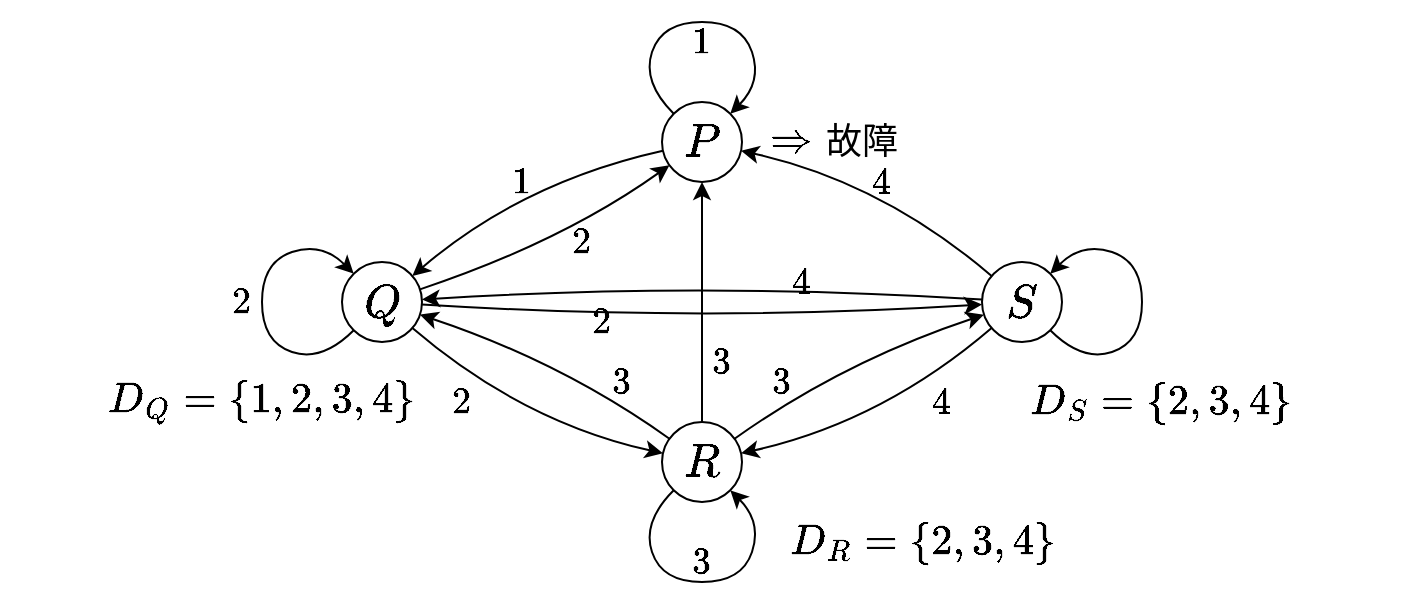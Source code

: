 <mxfile version="20.6.1" type="device"><diagram id="lIlURctpBFSEksVBJOmT" name="ページ1"><mxGraphModel dx="1692" dy="1703" grid="1" gridSize="10" guides="1" tooltips="1" connect="1" arrows="1" fold="1" page="1" pageScale="1" pageWidth="827" pageHeight="1169" math="1" shadow="0"><root><mxCell id="0"/><mxCell id="1" parent="0"/><mxCell id="aVhFmXt1LidmD8iuUSpd-8" value="" style="rounded=0;whiteSpace=wrap;html=1;fontSize=20;fillColor=none;strokeColor=#FFFFFF;" vertex="1" parent="1"><mxGeometry x="-10" y="-10" width="700" height="300" as="geometry"/></mxCell><mxCell id="S8ao46J4iLqzJfQgbNo5-5" value="" style="rounded=0;whiteSpace=wrap;html=1;fontSize=20;fillColor=none;strokeColor=#FFFFFF;" parent="1" vertex="1"><mxGeometry x="-10" y="-10" width="700" height="300" as="geometry"/></mxCell><mxCell id="S8ao46J4iLqzJfQgbNo5-1" value="&lt;font style=&quot;font-size: 20px;&quot;&gt;$$P$$&lt;/font&gt;" style="ellipse;whiteSpace=wrap;html=1;aspect=fixed;" parent="1" vertex="1"><mxGeometry x="320" y="40" width="40" height="40" as="geometry"/></mxCell><mxCell id="S8ao46J4iLqzJfQgbNo5-2" value="&lt;font style=&quot;font-size: 20px;&quot;&gt;$$Q$$&lt;/font&gt;" style="ellipse;whiteSpace=wrap;html=1;aspect=fixed;" parent="1" vertex="1"><mxGeometry x="160" y="120" width="40" height="40" as="geometry"/></mxCell><mxCell id="S8ao46J4iLqzJfQgbNo5-3" value="&lt;font style=&quot;font-size: 20px;&quot;&gt;$$R$$&lt;/font&gt;" style="ellipse;whiteSpace=wrap;html=1;aspect=fixed;" parent="1" vertex="1"><mxGeometry x="320" y="200" width="40" height="40" as="geometry"/></mxCell><mxCell id="S8ao46J4iLqzJfQgbNo5-4" value="&lt;font style=&quot;font-size: 20px;&quot;&gt;$$S$$&lt;/font&gt;" style="ellipse;whiteSpace=wrap;html=1;aspect=fixed;" parent="1" vertex="1"><mxGeometry x="480" y="120" width="40" height="40" as="geometry"/></mxCell><mxCell id="hUWHPjaKGrsjC7gjLTjs-23" value="" style="curved=1;endArrow=classic;html=1;rounded=0;" parent="1" source="S8ao46J4iLqzJfQgbNo5-4" target="S8ao46J4iLqzJfQgbNo5-4" edge="1"><mxGeometry width="50" height="50" relative="1" as="geometry"><mxPoint x="530" y="60" as="sourcePoint"/><mxPoint x="580" y="10" as="targetPoint"/><Array as="points"><mxPoint x="530" y="170"/><mxPoint x="560" y="160"/><mxPoint x="560" y="120"/><mxPoint x="530" y="110"/></Array></mxGeometry></mxCell><mxCell id="aVhFmXt1LidmD8iuUSpd-1" value="" style="curved=1;endArrow=classic;html=1;rounded=0;" edge="1" parent="1" source="S8ao46J4iLqzJfQgbNo5-1" target="S8ao46J4iLqzJfQgbNo5-1"><mxGeometry width="50" height="50" relative="1" as="geometry"><mxPoint x="280" y="50" as="sourcePoint"/><mxPoint x="350" y="-60" as="targetPoint"/><Array as="points"><mxPoint x="310" y="30"/><mxPoint x="320"/><mxPoint x="360"/><mxPoint x="370" y="30"/></Array></mxGeometry></mxCell><mxCell id="aVhFmXt1LidmD8iuUSpd-2" value="" style="curved=1;endArrow=classic;html=1;rounded=0;" edge="1" parent="1" source="S8ao46J4iLqzJfQgbNo5-3" target="S8ao46J4iLqzJfQgbNo5-3"><mxGeometry width="50" height="50" relative="1" as="geometry"><mxPoint x="323.359" y="258.906" as="sourcePoint"/><mxPoint x="356.641" y="258.906" as="targetPoint"/><Array as="points"><mxPoint x="310" y="250"/><mxPoint x="320" y="280"/><mxPoint x="360" y="280"/><mxPoint x="370" y="250"/></Array></mxGeometry></mxCell><mxCell id="aVhFmXt1LidmD8iuUSpd-3" value="" style="curved=1;endArrow=classic;html=1;rounded=0;" edge="1" parent="1" source="S8ao46J4iLqzJfQgbNo5-2" target="S8ao46J4iLqzJfQgbNo5-2"><mxGeometry width="50" height="50" relative="1" as="geometry"><mxPoint x="110" y="170" as="sourcePoint"/><mxPoint x="160" y="120" as="targetPoint"/><Array as="points"><mxPoint x="150" y="170"/><mxPoint x="120" y="160"/><mxPoint x="120" y="120"/><mxPoint x="150" y="110"/></Array></mxGeometry></mxCell><mxCell id="aVhFmXt1LidmD8iuUSpd-5" value="" style="curved=1;endArrow=classic;html=1;rounded=0;" edge="1" parent="1" source="S8ao46J4iLqzJfQgbNo5-3" target="S8ao46J4iLqzJfQgbNo5-2"><mxGeometry width="50" height="50" relative="1" as="geometry"><mxPoint x="290" y="180" as="sourcePoint"/><mxPoint x="340" y="130" as="targetPoint"/><Array as="points"><mxPoint x="270" y="170"/></Array></mxGeometry></mxCell><mxCell id="aVhFmXt1LidmD8iuUSpd-6" value="" style="curved=1;endArrow=classic;html=1;rounded=0;" edge="1" parent="1" source="S8ao46J4iLqzJfQgbNo5-3" target="S8ao46J4iLqzJfQgbNo5-4"><mxGeometry width="50" height="50" relative="1" as="geometry"><mxPoint x="335.858" y="215.858" as="sourcePoint"/><mxPoint x="209.612" y="153.922" as="targetPoint"/><Array as="points"><mxPoint x="410" y="170"/></Array></mxGeometry></mxCell><mxCell id="aVhFmXt1LidmD8iuUSpd-7" value="" style="curved=1;endArrow=classic;html=1;rounded=0;" edge="1" parent="1" source="S8ao46J4iLqzJfQgbNo5-1" target="S8ao46J4iLqzJfQgbNo5-2"><mxGeometry width="50" height="50" relative="1" as="geometry"><mxPoint x="290" y="180" as="sourcePoint"/><mxPoint x="340" y="130" as="targetPoint"/><Array as="points"><mxPoint x="250" y="80"/></Array></mxGeometry></mxCell><mxCell id="aVhFmXt1LidmD8iuUSpd-10" value="" style="curved=1;endArrow=classic;html=1;rounded=0;" edge="1" parent="1" source="S8ao46J4iLqzJfQgbNo5-4" target="S8ao46J4iLqzJfQgbNo5-1"><mxGeometry width="50" height="50" relative="1" as="geometry"><mxPoint x="320" y="140" as="sourcePoint"/><mxPoint x="370" y="90" as="targetPoint"/><Array as="points"><mxPoint x="430" y="80"/></Array></mxGeometry></mxCell><mxCell id="aVhFmXt1LidmD8iuUSpd-11" value="" style="curved=1;endArrow=classic;html=1;rounded=0;" edge="1" parent="1" source="S8ao46J4iLqzJfQgbNo5-2" target="S8ao46J4iLqzJfQgbNo5-4"><mxGeometry width="50" height="50" relative="1" as="geometry"><mxPoint x="320" y="140" as="sourcePoint"/><mxPoint x="370" y="90" as="targetPoint"/><Array as="points"><mxPoint x="340" y="150"/></Array></mxGeometry></mxCell><mxCell id="aVhFmXt1LidmD8iuUSpd-12" value="" style="curved=1;endArrow=classic;html=1;rounded=0;" edge="1" parent="1" source="S8ao46J4iLqzJfQgbNo5-4" target="S8ao46J4iLqzJfQgbNo5-2"><mxGeometry width="50" height="50" relative="1" as="geometry"><mxPoint x="209.846" y="152.481" as="sourcePoint"/><mxPoint x="490.154" y="152.481" as="targetPoint"/><Array as="points"><mxPoint x="340" y="130"/></Array></mxGeometry></mxCell><mxCell id="aVhFmXt1LidmD8iuUSpd-13" value="" style="curved=1;endArrow=classic;html=1;rounded=0;" edge="1" parent="1" source="S8ao46J4iLqzJfQgbNo5-3" target="S8ao46J4iLqzJfQgbNo5-1"><mxGeometry width="50" height="50" relative="1" as="geometry"><mxPoint x="320" y="190" as="sourcePoint"/><mxPoint x="370" y="140" as="targetPoint"/><Array as="points"/></mxGeometry></mxCell><mxCell id="aVhFmXt1LidmD8iuUSpd-14" value="" style="curved=1;endArrow=classic;html=1;rounded=0;" edge="1" parent="1" source="S8ao46J4iLqzJfQgbNo5-2" target="S8ao46J4iLqzJfQgbNo5-3"><mxGeometry width="50" height="50" relative="1" as="geometry"><mxPoint x="320" y="190" as="sourcePoint"/><mxPoint x="370" y="140" as="targetPoint"/><Array as="points"><mxPoint x="250" y="200"/></Array></mxGeometry></mxCell><mxCell id="aVhFmXt1LidmD8iuUSpd-15" value="" style="curved=1;endArrow=classic;html=1;rounded=0;" edge="1" parent="1" source="S8ao46J4iLqzJfQgbNo5-4" target="S8ao46J4iLqzJfQgbNo5-3"><mxGeometry width="50" height="50" relative="1" as="geometry"><mxPoint x="205.185" y="163.016" as="sourcePoint"/><mxPoint x="330.476" y="225.661" as="targetPoint"/><Array as="points"><mxPoint x="430" y="200"/></Array></mxGeometry></mxCell><mxCell id="aVhFmXt1LidmD8iuUSpd-16" value="" style="curved=1;endArrow=classic;html=1;rounded=0;" edge="1" parent="1" source="S8ao46J4iLqzJfQgbNo5-2" target="S8ao46J4iLqzJfQgbNo5-1"><mxGeometry width="50" height="50" relative="1" as="geometry"><mxPoint x="333.725" y="218.375" as="sourcePoint"/><mxPoint x="208.974" y="156.325" as="targetPoint"/><Array as="points"><mxPoint x="270" y="110"/></Array></mxGeometry></mxCell><mxCell id="aVhFmXt1LidmD8iuUSpd-17" value="$$1$$" style="rounded=0;whiteSpace=wrap;html=1;fontSize=16;fillColor=none;strokeColor=none;" vertex="1" parent="1"><mxGeometry x="330" width="20" height="20" as="geometry"/></mxCell><mxCell id="aVhFmXt1LidmD8iuUSpd-18" value="$$1$$" style="rounded=0;whiteSpace=wrap;html=1;fontSize=16;fillColor=none;strokeColor=none;" vertex="1" parent="1"><mxGeometry x="240" y="70" width="20" height="20" as="geometry"/></mxCell><mxCell id="aVhFmXt1LidmD8iuUSpd-19" value="$$2$$" style="rounded=0;whiteSpace=wrap;html=1;fontSize=16;fillColor=none;strokeColor=none;" vertex="1" parent="1"><mxGeometry x="100" y="130" width="20" height="20" as="geometry"/></mxCell><mxCell id="aVhFmXt1LidmD8iuUSpd-20" value="$$2$$" style="rounded=0;whiteSpace=wrap;html=1;fontSize=16;fillColor=none;strokeColor=none;" vertex="1" parent="1"><mxGeometry x="270" y="100" width="20" height="20" as="geometry"/></mxCell><mxCell id="aVhFmXt1LidmD8iuUSpd-21" value="$$2$$" style="rounded=0;whiteSpace=wrap;html=1;fontSize=16;fillColor=none;strokeColor=none;" vertex="1" parent="1"><mxGeometry x="280" y="140" width="20" height="20" as="geometry"/></mxCell><mxCell id="aVhFmXt1LidmD8iuUSpd-22" value="$$2$$" style="rounded=0;whiteSpace=wrap;html=1;fontSize=16;fillColor=none;strokeColor=none;" vertex="1" parent="1"><mxGeometry x="210" y="180" width="20" height="20" as="geometry"/></mxCell><mxCell id="aVhFmXt1LidmD8iuUSpd-23" value="$$3$$" style="rounded=0;whiteSpace=wrap;html=1;fontSize=16;fillColor=none;strokeColor=none;" vertex="1" parent="1"><mxGeometry x="330" y="260" width="20" height="20" as="geometry"/></mxCell><mxCell id="aVhFmXt1LidmD8iuUSpd-24" value="$$4$$" style="rounded=0;whiteSpace=wrap;html=1;fontSize=16;fillColor=none;strokeColor=none;" vertex="1" parent="1"><mxGeometry x="450" y="180" width="20" height="20" as="geometry"/></mxCell><mxCell id="aVhFmXt1LidmD8iuUSpd-25" value="$$3$$" style="rounded=0;whiteSpace=wrap;html=1;fontSize=16;fillColor=none;strokeColor=none;" vertex="1" parent="1"><mxGeometry x="370" y="170" width="20" height="20" as="geometry"/></mxCell><mxCell id="aVhFmXt1LidmD8iuUSpd-26" value="$$3$$" style="rounded=0;whiteSpace=wrap;html=1;fontSize=16;fillColor=none;strokeColor=none;" vertex="1" parent="1"><mxGeometry x="290" y="170" width="20" height="20" as="geometry"/></mxCell><mxCell id="aVhFmXt1LidmD8iuUSpd-27" value="$$3$$" style="rounded=0;whiteSpace=wrap;html=1;fontSize=16;fillColor=none;strokeColor=none;" vertex="1" parent="1"><mxGeometry x="340" y="160" width="20" height="20" as="geometry"/></mxCell><mxCell id="aVhFmXt1LidmD8iuUSpd-28" value="$$4$$" style="rounded=0;whiteSpace=wrap;html=1;fontSize=16;fillColor=none;strokeColor=none;" vertex="1" parent="1"><mxGeometry x="380" y="120" width="20" height="20" as="geometry"/></mxCell><mxCell id="aVhFmXt1LidmD8iuUSpd-29" value="$$4$$" style="rounded=0;whiteSpace=wrap;html=1;fontSize=16;fillColor=none;strokeColor=none;" vertex="1" parent="1"><mxGeometry x="420" y="70" width="20" height="20" as="geometry"/></mxCell><mxCell id="aVhFmXt1LidmD8iuUSpd-31" value="&lt;font style=&quot;font-size: 18px;&quot;&gt;$$\Rightarrow$$&lt;/font&gt;" style="rounded=0;whiteSpace=wrap;html=1;fillColor=none;strokeColor=none;fontSize=18;" vertex="1" parent="1"><mxGeometry x="370" y="50" width="30" height="20" as="geometry"/></mxCell><mxCell id="aVhFmXt1LidmD8iuUSpd-32" value="&lt;font style=&quot;font-size: 18px;&quot;&gt;故障&lt;/font&gt;" style="rounded=0;whiteSpace=wrap;html=1;fillColor=none;strokeColor=none;fontSize=18;" vertex="1" parent="1"><mxGeometry x="400" y="40" width="40" height="40" as="geometry"/></mxCell><mxCell id="aVhFmXt1LidmD8iuUSpd-33" value="$$D_Q=\{1,2,3,4\}$$" style="rounded=0;whiteSpace=wrap;html=1;fontSize=18;fillColor=none;strokeColor=none;" vertex="1" parent="1"><mxGeometry x="40" y="170" width="160" height="40" as="geometry"/></mxCell><mxCell id="aVhFmXt1LidmD8iuUSpd-34" value="$$D_R=\{2,3,4\}$$" style="rounded=0;whiteSpace=wrap;html=1;fontSize=18;fillColor=none;strokeColor=none;" vertex="1" parent="1"><mxGeometry x="380" y="240" width="140" height="40" as="geometry"/></mxCell><mxCell id="aVhFmXt1LidmD8iuUSpd-37" value="$$D_S=\{2,3,4\}$$" style="rounded=0;whiteSpace=wrap;html=1;fontSize=18;fillColor=none;strokeColor=none;" vertex="1" parent="1"><mxGeometry x="500" y="170" width="140" height="40" as="geometry"/></mxCell></root></mxGraphModel></diagram></mxfile>